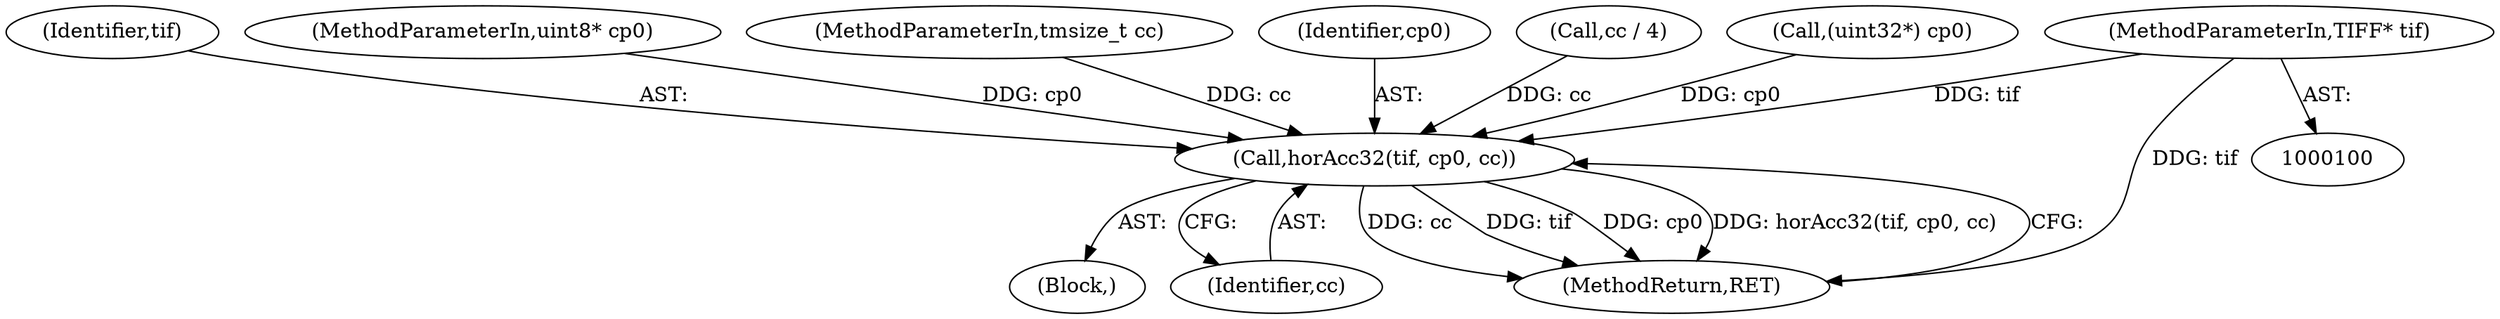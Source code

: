 digraph "1_libtiff_3ca657a8793dd011bf869695d72ad31c779c3cc1_12@pointer" {
"1000101" [label="(MethodParameterIn,TIFF* tif)"];
"1000120" [label="(Call,horAcc32(tif, cp0, cc))"];
"1000121" [label="(Identifier,tif)"];
"1000101" [label="(MethodParameterIn,TIFF* tif)"];
"1000102" [label="(MethodParameterIn,uint8* cp0)"];
"1000103" [label="(MethodParameterIn,tmsize_t cc)"];
"1000122" [label="(Identifier,cp0)"];
"1000114" [label="(Call,cc / 4)"];
"1000104" [label="(Block,)"];
"1000123" [label="(Identifier,cc)"];
"1000120" [label="(Call,horAcc32(tif, cp0, cc))"];
"1000124" [label="(MethodReturn,RET)"];
"1000108" [label="(Call,(uint32*) cp0)"];
"1000101" -> "1000100"  [label="AST: "];
"1000101" -> "1000124"  [label="DDG: tif"];
"1000101" -> "1000120"  [label="DDG: tif"];
"1000120" -> "1000104"  [label="AST: "];
"1000120" -> "1000123"  [label="CFG: "];
"1000121" -> "1000120"  [label="AST: "];
"1000122" -> "1000120"  [label="AST: "];
"1000123" -> "1000120"  [label="AST: "];
"1000124" -> "1000120"  [label="CFG: "];
"1000120" -> "1000124"  [label="DDG: cc"];
"1000120" -> "1000124"  [label="DDG: tif"];
"1000120" -> "1000124"  [label="DDG: cp0"];
"1000120" -> "1000124"  [label="DDG: horAcc32(tif, cp0, cc)"];
"1000108" -> "1000120"  [label="DDG: cp0"];
"1000102" -> "1000120"  [label="DDG: cp0"];
"1000114" -> "1000120"  [label="DDG: cc"];
"1000103" -> "1000120"  [label="DDG: cc"];
}
